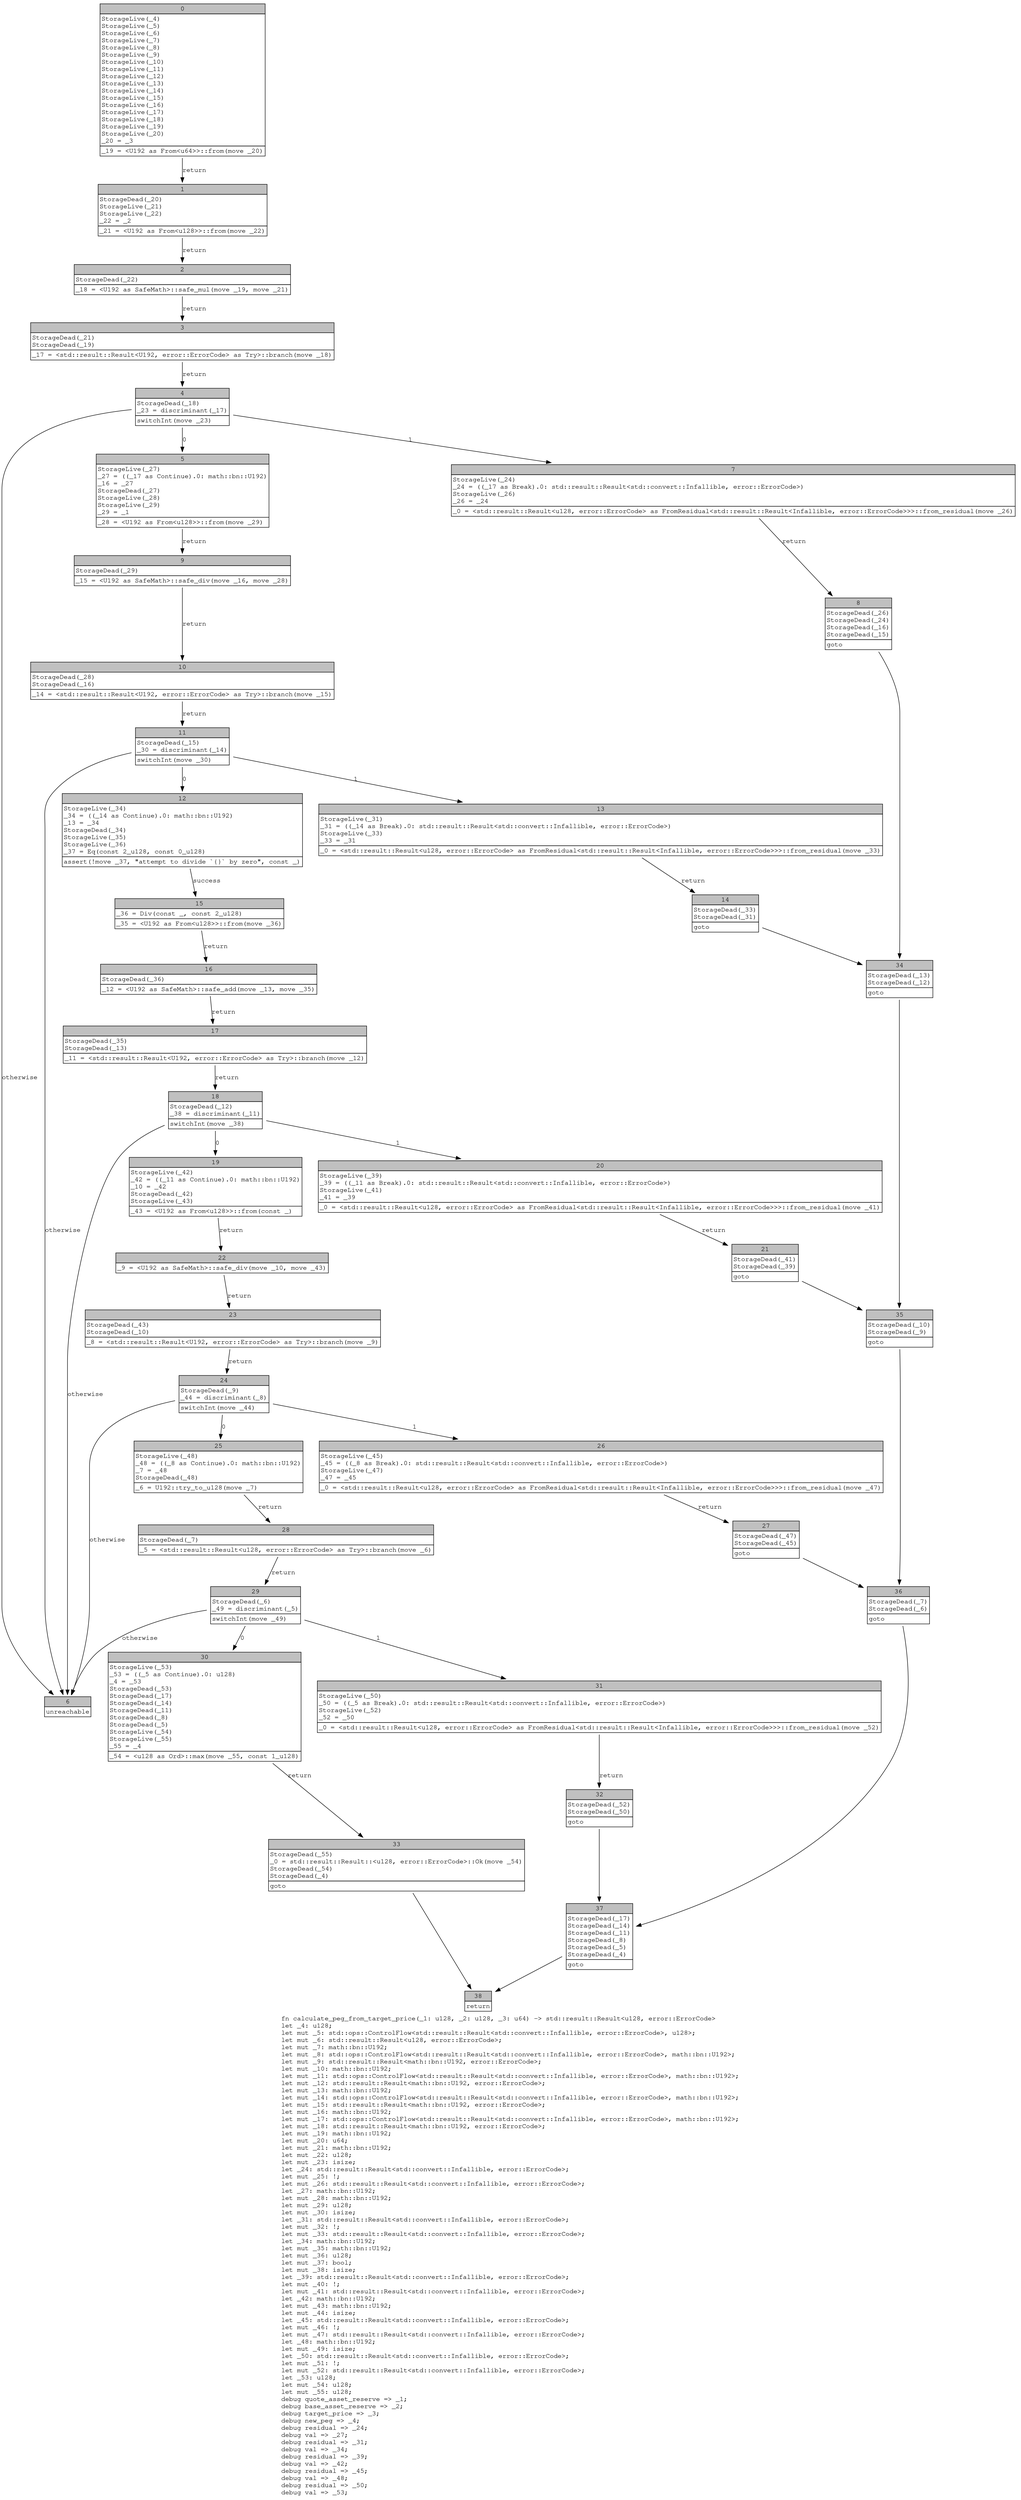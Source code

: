 digraph Mir_0_2709 {
    graph [fontname="Courier, monospace"];
    node [fontname="Courier, monospace"];
    edge [fontname="Courier, monospace"];
    label=<fn calculate_peg_from_target_price(_1: u128, _2: u128, _3: u64) -&gt; std::result::Result&lt;u128, error::ErrorCode&gt;<br align="left"/>let _4: u128;<br align="left"/>let mut _5: std::ops::ControlFlow&lt;std::result::Result&lt;std::convert::Infallible, error::ErrorCode&gt;, u128&gt;;<br align="left"/>let mut _6: std::result::Result&lt;u128, error::ErrorCode&gt;;<br align="left"/>let mut _7: math::bn::U192;<br align="left"/>let mut _8: std::ops::ControlFlow&lt;std::result::Result&lt;std::convert::Infallible, error::ErrorCode&gt;, math::bn::U192&gt;;<br align="left"/>let mut _9: std::result::Result&lt;math::bn::U192, error::ErrorCode&gt;;<br align="left"/>let mut _10: math::bn::U192;<br align="left"/>let mut _11: std::ops::ControlFlow&lt;std::result::Result&lt;std::convert::Infallible, error::ErrorCode&gt;, math::bn::U192&gt;;<br align="left"/>let mut _12: std::result::Result&lt;math::bn::U192, error::ErrorCode&gt;;<br align="left"/>let mut _13: math::bn::U192;<br align="left"/>let mut _14: std::ops::ControlFlow&lt;std::result::Result&lt;std::convert::Infallible, error::ErrorCode&gt;, math::bn::U192&gt;;<br align="left"/>let mut _15: std::result::Result&lt;math::bn::U192, error::ErrorCode&gt;;<br align="left"/>let mut _16: math::bn::U192;<br align="left"/>let mut _17: std::ops::ControlFlow&lt;std::result::Result&lt;std::convert::Infallible, error::ErrorCode&gt;, math::bn::U192&gt;;<br align="left"/>let mut _18: std::result::Result&lt;math::bn::U192, error::ErrorCode&gt;;<br align="left"/>let mut _19: math::bn::U192;<br align="left"/>let mut _20: u64;<br align="left"/>let mut _21: math::bn::U192;<br align="left"/>let mut _22: u128;<br align="left"/>let mut _23: isize;<br align="left"/>let _24: std::result::Result&lt;std::convert::Infallible, error::ErrorCode&gt;;<br align="left"/>let mut _25: !;<br align="left"/>let mut _26: std::result::Result&lt;std::convert::Infallible, error::ErrorCode&gt;;<br align="left"/>let _27: math::bn::U192;<br align="left"/>let mut _28: math::bn::U192;<br align="left"/>let mut _29: u128;<br align="left"/>let mut _30: isize;<br align="left"/>let _31: std::result::Result&lt;std::convert::Infallible, error::ErrorCode&gt;;<br align="left"/>let mut _32: !;<br align="left"/>let mut _33: std::result::Result&lt;std::convert::Infallible, error::ErrorCode&gt;;<br align="left"/>let _34: math::bn::U192;<br align="left"/>let mut _35: math::bn::U192;<br align="left"/>let mut _36: u128;<br align="left"/>let mut _37: bool;<br align="left"/>let mut _38: isize;<br align="left"/>let _39: std::result::Result&lt;std::convert::Infallible, error::ErrorCode&gt;;<br align="left"/>let mut _40: !;<br align="left"/>let mut _41: std::result::Result&lt;std::convert::Infallible, error::ErrorCode&gt;;<br align="left"/>let _42: math::bn::U192;<br align="left"/>let mut _43: math::bn::U192;<br align="left"/>let mut _44: isize;<br align="left"/>let _45: std::result::Result&lt;std::convert::Infallible, error::ErrorCode&gt;;<br align="left"/>let mut _46: !;<br align="left"/>let mut _47: std::result::Result&lt;std::convert::Infallible, error::ErrorCode&gt;;<br align="left"/>let _48: math::bn::U192;<br align="left"/>let mut _49: isize;<br align="left"/>let _50: std::result::Result&lt;std::convert::Infallible, error::ErrorCode&gt;;<br align="left"/>let mut _51: !;<br align="left"/>let mut _52: std::result::Result&lt;std::convert::Infallible, error::ErrorCode&gt;;<br align="left"/>let _53: u128;<br align="left"/>let mut _54: u128;<br align="left"/>let mut _55: u128;<br align="left"/>debug quote_asset_reserve =&gt; _1;<br align="left"/>debug base_asset_reserve =&gt; _2;<br align="left"/>debug target_price =&gt; _3;<br align="left"/>debug new_peg =&gt; _4;<br align="left"/>debug residual =&gt; _24;<br align="left"/>debug val =&gt; _27;<br align="left"/>debug residual =&gt; _31;<br align="left"/>debug val =&gt; _34;<br align="left"/>debug residual =&gt; _39;<br align="left"/>debug val =&gt; _42;<br align="left"/>debug residual =&gt; _45;<br align="left"/>debug val =&gt; _48;<br align="left"/>debug residual =&gt; _50;<br align="left"/>debug val =&gt; _53;<br align="left"/>>;
    bb0__0_2709 [shape="none", label=<<table border="0" cellborder="1" cellspacing="0"><tr><td bgcolor="gray" align="center" colspan="1">0</td></tr><tr><td align="left" balign="left">StorageLive(_4)<br/>StorageLive(_5)<br/>StorageLive(_6)<br/>StorageLive(_7)<br/>StorageLive(_8)<br/>StorageLive(_9)<br/>StorageLive(_10)<br/>StorageLive(_11)<br/>StorageLive(_12)<br/>StorageLive(_13)<br/>StorageLive(_14)<br/>StorageLive(_15)<br/>StorageLive(_16)<br/>StorageLive(_17)<br/>StorageLive(_18)<br/>StorageLive(_19)<br/>StorageLive(_20)<br/>_20 = _3<br/></td></tr><tr><td align="left">_19 = &lt;U192 as From&lt;u64&gt;&gt;::from(move _20)</td></tr></table>>];
    bb1__0_2709 [shape="none", label=<<table border="0" cellborder="1" cellspacing="0"><tr><td bgcolor="gray" align="center" colspan="1">1</td></tr><tr><td align="left" balign="left">StorageDead(_20)<br/>StorageLive(_21)<br/>StorageLive(_22)<br/>_22 = _2<br/></td></tr><tr><td align="left">_21 = &lt;U192 as From&lt;u128&gt;&gt;::from(move _22)</td></tr></table>>];
    bb2__0_2709 [shape="none", label=<<table border="0" cellborder="1" cellspacing="0"><tr><td bgcolor="gray" align="center" colspan="1">2</td></tr><tr><td align="left" balign="left">StorageDead(_22)<br/></td></tr><tr><td align="left">_18 = &lt;U192 as SafeMath&gt;::safe_mul(move _19, move _21)</td></tr></table>>];
    bb3__0_2709 [shape="none", label=<<table border="0" cellborder="1" cellspacing="0"><tr><td bgcolor="gray" align="center" colspan="1">3</td></tr><tr><td align="left" balign="left">StorageDead(_21)<br/>StorageDead(_19)<br/></td></tr><tr><td align="left">_17 = &lt;std::result::Result&lt;U192, error::ErrorCode&gt; as Try&gt;::branch(move _18)</td></tr></table>>];
    bb4__0_2709 [shape="none", label=<<table border="0" cellborder="1" cellspacing="0"><tr><td bgcolor="gray" align="center" colspan="1">4</td></tr><tr><td align="left" balign="left">StorageDead(_18)<br/>_23 = discriminant(_17)<br/></td></tr><tr><td align="left">switchInt(move _23)</td></tr></table>>];
    bb5__0_2709 [shape="none", label=<<table border="0" cellborder="1" cellspacing="0"><tr><td bgcolor="gray" align="center" colspan="1">5</td></tr><tr><td align="left" balign="left">StorageLive(_27)<br/>_27 = ((_17 as Continue).0: math::bn::U192)<br/>_16 = _27<br/>StorageDead(_27)<br/>StorageLive(_28)<br/>StorageLive(_29)<br/>_29 = _1<br/></td></tr><tr><td align="left">_28 = &lt;U192 as From&lt;u128&gt;&gt;::from(move _29)</td></tr></table>>];
    bb6__0_2709 [shape="none", label=<<table border="0" cellborder="1" cellspacing="0"><tr><td bgcolor="gray" align="center" colspan="1">6</td></tr><tr><td align="left">unreachable</td></tr></table>>];
    bb7__0_2709 [shape="none", label=<<table border="0" cellborder="1" cellspacing="0"><tr><td bgcolor="gray" align="center" colspan="1">7</td></tr><tr><td align="left" balign="left">StorageLive(_24)<br/>_24 = ((_17 as Break).0: std::result::Result&lt;std::convert::Infallible, error::ErrorCode&gt;)<br/>StorageLive(_26)<br/>_26 = _24<br/></td></tr><tr><td align="left">_0 = &lt;std::result::Result&lt;u128, error::ErrorCode&gt; as FromResidual&lt;std::result::Result&lt;Infallible, error::ErrorCode&gt;&gt;&gt;::from_residual(move _26)</td></tr></table>>];
    bb8__0_2709 [shape="none", label=<<table border="0" cellborder="1" cellspacing="0"><tr><td bgcolor="gray" align="center" colspan="1">8</td></tr><tr><td align="left" balign="left">StorageDead(_26)<br/>StorageDead(_24)<br/>StorageDead(_16)<br/>StorageDead(_15)<br/></td></tr><tr><td align="left">goto</td></tr></table>>];
    bb9__0_2709 [shape="none", label=<<table border="0" cellborder="1" cellspacing="0"><tr><td bgcolor="gray" align="center" colspan="1">9</td></tr><tr><td align="left" balign="left">StorageDead(_29)<br/></td></tr><tr><td align="left">_15 = &lt;U192 as SafeMath&gt;::safe_div(move _16, move _28)</td></tr></table>>];
    bb10__0_2709 [shape="none", label=<<table border="0" cellborder="1" cellspacing="0"><tr><td bgcolor="gray" align="center" colspan="1">10</td></tr><tr><td align="left" balign="left">StorageDead(_28)<br/>StorageDead(_16)<br/></td></tr><tr><td align="left">_14 = &lt;std::result::Result&lt;U192, error::ErrorCode&gt; as Try&gt;::branch(move _15)</td></tr></table>>];
    bb11__0_2709 [shape="none", label=<<table border="0" cellborder="1" cellspacing="0"><tr><td bgcolor="gray" align="center" colspan="1">11</td></tr><tr><td align="left" balign="left">StorageDead(_15)<br/>_30 = discriminant(_14)<br/></td></tr><tr><td align="left">switchInt(move _30)</td></tr></table>>];
    bb12__0_2709 [shape="none", label=<<table border="0" cellborder="1" cellspacing="0"><tr><td bgcolor="gray" align="center" colspan="1">12</td></tr><tr><td align="left" balign="left">StorageLive(_34)<br/>_34 = ((_14 as Continue).0: math::bn::U192)<br/>_13 = _34<br/>StorageDead(_34)<br/>StorageLive(_35)<br/>StorageLive(_36)<br/>_37 = Eq(const 2_u128, const 0_u128)<br/></td></tr><tr><td align="left">assert(!move _37, &quot;attempt to divide `{}` by zero&quot;, const _)</td></tr></table>>];
    bb13__0_2709 [shape="none", label=<<table border="0" cellborder="1" cellspacing="0"><tr><td bgcolor="gray" align="center" colspan="1">13</td></tr><tr><td align="left" balign="left">StorageLive(_31)<br/>_31 = ((_14 as Break).0: std::result::Result&lt;std::convert::Infallible, error::ErrorCode&gt;)<br/>StorageLive(_33)<br/>_33 = _31<br/></td></tr><tr><td align="left">_0 = &lt;std::result::Result&lt;u128, error::ErrorCode&gt; as FromResidual&lt;std::result::Result&lt;Infallible, error::ErrorCode&gt;&gt;&gt;::from_residual(move _33)</td></tr></table>>];
    bb14__0_2709 [shape="none", label=<<table border="0" cellborder="1" cellspacing="0"><tr><td bgcolor="gray" align="center" colspan="1">14</td></tr><tr><td align="left" balign="left">StorageDead(_33)<br/>StorageDead(_31)<br/></td></tr><tr><td align="left">goto</td></tr></table>>];
    bb15__0_2709 [shape="none", label=<<table border="0" cellborder="1" cellspacing="0"><tr><td bgcolor="gray" align="center" colspan="1">15</td></tr><tr><td align="left" balign="left">_36 = Div(const _, const 2_u128)<br/></td></tr><tr><td align="left">_35 = &lt;U192 as From&lt;u128&gt;&gt;::from(move _36)</td></tr></table>>];
    bb16__0_2709 [shape="none", label=<<table border="0" cellborder="1" cellspacing="0"><tr><td bgcolor="gray" align="center" colspan="1">16</td></tr><tr><td align="left" balign="left">StorageDead(_36)<br/></td></tr><tr><td align="left">_12 = &lt;U192 as SafeMath&gt;::safe_add(move _13, move _35)</td></tr></table>>];
    bb17__0_2709 [shape="none", label=<<table border="0" cellborder="1" cellspacing="0"><tr><td bgcolor="gray" align="center" colspan="1">17</td></tr><tr><td align="left" balign="left">StorageDead(_35)<br/>StorageDead(_13)<br/></td></tr><tr><td align="left">_11 = &lt;std::result::Result&lt;U192, error::ErrorCode&gt; as Try&gt;::branch(move _12)</td></tr></table>>];
    bb18__0_2709 [shape="none", label=<<table border="0" cellborder="1" cellspacing="0"><tr><td bgcolor="gray" align="center" colspan="1">18</td></tr><tr><td align="left" balign="left">StorageDead(_12)<br/>_38 = discriminant(_11)<br/></td></tr><tr><td align="left">switchInt(move _38)</td></tr></table>>];
    bb19__0_2709 [shape="none", label=<<table border="0" cellborder="1" cellspacing="0"><tr><td bgcolor="gray" align="center" colspan="1">19</td></tr><tr><td align="left" balign="left">StorageLive(_42)<br/>_42 = ((_11 as Continue).0: math::bn::U192)<br/>_10 = _42<br/>StorageDead(_42)<br/>StorageLive(_43)<br/></td></tr><tr><td align="left">_43 = &lt;U192 as From&lt;u128&gt;&gt;::from(const _)</td></tr></table>>];
    bb20__0_2709 [shape="none", label=<<table border="0" cellborder="1" cellspacing="0"><tr><td bgcolor="gray" align="center" colspan="1">20</td></tr><tr><td align="left" balign="left">StorageLive(_39)<br/>_39 = ((_11 as Break).0: std::result::Result&lt;std::convert::Infallible, error::ErrorCode&gt;)<br/>StorageLive(_41)<br/>_41 = _39<br/></td></tr><tr><td align="left">_0 = &lt;std::result::Result&lt;u128, error::ErrorCode&gt; as FromResidual&lt;std::result::Result&lt;Infallible, error::ErrorCode&gt;&gt;&gt;::from_residual(move _41)</td></tr></table>>];
    bb21__0_2709 [shape="none", label=<<table border="0" cellborder="1" cellspacing="0"><tr><td bgcolor="gray" align="center" colspan="1">21</td></tr><tr><td align="left" balign="left">StorageDead(_41)<br/>StorageDead(_39)<br/></td></tr><tr><td align="left">goto</td></tr></table>>];
    bb22__0_2709 [shape="none", label=<<table border="0" cellborder="1" cellspacing="0"><tr><td bgcolor="gray" align="center" colspan="1">22</td></tr><tr><td align="left">_9 = &lt;U192 as SafeMath&gt;::safe_div(move _10, move _43)</td></tr></table>>];
    bb23__0_2709 [shape="none", label=<<table border="0" cellborder="1" cellspacing="0"><tr><td bgcolor="gray" align="center" colspan="1">23</td></tr><tr><td align="left" balign="left">StorageDead(_43)<br/>StorageDead(_10)<br/></td></tr><tr><td align="left">_8 = &lt;std::result::Result&lt;U192, error::ErrorCode&gt; as Try&gt;::branch(move _9)</td></tr></table>>];
    bb24__0_2709 [shape="none", label=<<table border="0" cellborder="1" cellspacing="0"><tr><td bgcolor="gray" align="center" colspan="1">24</td></tr><tr><td align="left" balign="left">StorageDead(_9)<br/>_44 = discriminant(_8)<br/></td></tr><tr><td align="left">switchInt(move _44)</td></tr></table>>];
    bb25__0_2709 [shape="none", label=<<table border="0" cellborder="1" cellspacing="0"><tr><td bgcolor="gray" align="center" colspan="1">25</td></tr><tr><td align="left" balign="left">StorageLive(_48)<br/>_48 = ((_8 as Continue).0: math::bn::U192)<br/>_7 = _48<br/>StorageDead(_48)<br/></td></tr><tr><td align="left">_6 = U192::try_to_u128(move _7)</td></tr></table>>];
    bb26__0_2709 [shape="none", label=<<table border="0" cellborder="1" cellspacing="0"><tr><td bgcolor="gray" align="center" colspan="1">26</td></tr><tr><td align="left" balign="left">StorageLive(_45)<br/>_45 = ((_8 as Break).0: std::result::Result&lt;std::convert::Infallible, error::ErrorCode&gt;)<br/>StorageLive(_47)<br/>_47 = _45<br/></td></tr><tr><td align="left">_0 = &lt;std::result::Result&lt;u128, error::ErrorCode&gt; as FromResidual&lt;std::result::Result&lt;Infallible, error::ErrorCode&gt;&gt;&gt;::from_residual(move _47)</td></tr></table>>];
    bb27__0_2709 [shape="none", label=<<table border="0" cellborder="1" cellspacing="0"><tr><td bgcolor="gray" align="center" colspan="1">27</td></tr><tr><td align="left" balign="left">StorageDead(_47)<br/>StorageDead(_45)<br/></td></tr><tr><td align="left">goto</td></tr></table>>];
    bb28__0_2709 [shape="none", label=<<table border="0" cellborder="1" cellspacing="0"><tr><td bgcolor="gray" align="center" colspan="1">28</td></tr><tr><td align="left" balign="left">StorageDead(_7)<br/></td></tr><tr><td align="left">_5 = &lt;std::result::Result&lt;u128, error::ErrorCode&gt; as Try&gt;::branch(move _6)</td></tr></table>>];
    bb29__0_2709 [shape="none", label=<<table border="0" cellborder="1" cellspacing="0"><tr><td bgcolor="gray" align="center" colspan="1">29</td></tr><tr><td align="left" balign="left">StorageDead(_6)<br/>_49 = discriminant(_5)<br/></td></tr><tr><td align="left">switchInt(move _49)</td></tr></table>>];
    bb30__0_2709 [shape="none", label=<<table border="0" cellborder="1" cellspacing="0"><tr><td bgcolor="gray" align="center" colspan="1">30</td></tr><tr><td align="left" balign="left">StorageLive(_53)<br/>_53 = ((_5 as Continue).0: u128)<br/>_4 = _53<br/>StorageDead(_53)<br/>StorageDead(_17)<br/>StorageDead(_14)<br/>StorageDead(_11)<br/>StorageDead(_8)<br/>StorageDead(_5)<br/>StorageLive(_54)<br/>StorageLive(_55)<br/>_55 = _4<br/></td></tr><tr><td align="left">_54 = &lt;u128 as Ord&gt;::max(move _55, const 1_u128)</td></tr></table>>];
    bb31__0_2709 [shape="none", label=<<table border="0" cellborder="1" cellspacing="0"><tr><td bgcolor="gray" align="center" colspan="1">31</td></tr><tr><td align="left" balign="left">StorageLive(_50)<br/>_50 = ((_5 as Break).0: std::result::Result&lt;std::convert::Infallible, error::ErrorCode&gt;)<br/>StorageLive(_52)<br/>_52 = _50<br/></td></tr><tr><td align="left">_0 = &lt;std::result::Result&lt;u128, error::ErrorCode&gt; as FromResidual&lt;std::result::Result&lt;Infallible, error::ErrorCode&gt;&gt;&gt;::from_residual(move _52)</td></tr></table>>];
    bb32__0_2709 [shape="none", label=<<table border="0" cellborder="1" cellspacing="0"><tr><td bgcolor="gray" align="center" colspan="1">32</td></tr><tr><td align="left" balign="left">StorageDead(_52)<br/>StorageDead(_50)<br/></td></tr><tr><td align="left">goto</td></tr></table>>];
    bb33__0_2709 [shape="none", label=<<table border="0" cellborder="1" cellspacing="0"><tr><td bgcolor="gray" align="center" colspan="1">33</td></tr><tr><td align="left" balign="left">StorageDead(_55)<br/>_0 = std::result::Result::&lt;u128, error::ErrorCode&gt;::Ok(move _54)<br/>StorageDead(_54)<br/>StorageDead(_4)<br/></td></tr><tr><td align="left">goto</td></tr></table>>];
    bb34__0_2709 [shape="none", label=<<table border="0" cellborder="1" cellspacing="0"><tr><td bgcolor="gray" align="center" colspan="1">34</td></tr><tr><td align="left" balign="left">StorageDead(_13)<br/>StorageDead(_12)<br/></td></tr><tr><td align="left">goto</td></tr></table>>];
    bb35__0_2709 [shape="none", label=<<table border="0" cellborder="1" cellspacing="0"><tr><td bgcolor="gray" align="center" colspan="1">35</td></tr><tr><td align="left" balign="left">StorageDead(_10)<br/>StorageDead(_9)<br/></td></tr><tr><td align="left">goto</td></tr></table>>];
    bb36__0_2709 [shape="none", label=<<table border="0" cellborder="1" cellspacing="0"><tr><td bgcolor="gray" align="center" colspan="1">36</td></tr><tr><td align="left" balign="left">StorageDead(_7)<br/>StorageDead(_6)<br/></td></tr><tr><td align="left">goto</td></tr></table>>];
    bb37__0_2709 [shape="none", label=<<table border="0" cellborder="1" cellspacing="0"><tr><td bgcolor="gray" align="center" colspan="1">37</td></tr><tr><td align="left" balign="left">StorageDead(_17)<br/>StorageDead(_14)<br/>StorageDead(_11)<br/>StorageDead(_8)<br/>StorageDead(_5)<br/>StorageDead(_4)<br/></td></tr><tr><td align="left">goto</td></tr></table>>];
    bb38__0_2709 [shape="none", label=<<table border="0" cellborder="1" cellspacing="0"><tr><td bgcolor="gray" align="center" colspan="1">38</td></tr><tr><td align="left">return</td></tr></table>>];
    bb0__0_2709 -> bb1__0_2709 [label="return"];
    bb1__0_2709 -> bb2__0_2709 [label="return"];
    bb2__0_2709 -> bb3__0_2709 [label="return"];
    bb3__0_2709 -> bb4__0_2709 [label="return"];
    bb4__0_2709 -> bb5__0_2709 [label="0"];
    bb4__0_2709 -> bb7__0_2709 [label="1"];
    bb4__0_2709 -> bb6__0_2709 [label="otherwise"];
    bb5__0_2709 -> bb9__0_2709 [label="return"];
    bb7__0_2709 -> bb8__0_2709 [label="return"];
    bb8__0_2709 -> bb34__0_2709 [label=""];
    bb9__0_2709 -> bb10__0_2709 [label="return"];
    bb10__0_2709 -> bb11__0_2709 [label="return"];
    bb11__0_2709 -> bb12__0_2709 [label="0"];
    bb11__0_2709 -> bb13__0_2709 [label="1"];
    bb11__0_2709 -> bb6__0_2709 [label="otherwise"];
    bb12__0_2709 -> bb15__0_2709 [label="success"];
    bb13__0_2709 -> bb14__0_2709 [label="return"];
    bb14__0_2709 -> bb34__0_2709 [label=""];
    bb15__0_2709 -> bb16__0_2709 [label="return"];
    bb16__0_2709 -> bb17__0_2709 [label="return"];
    bb17__0_2709 -> bb18__0_2709 [label="return"];
    bb18__0_2709 -> bb19__0_2709 [label="0"];
    bb18__0_2709 -> bb20__0_2709 [label="1"];
    bb18__0_2709 -> bb6__0_2709 [label="otherwise"];
    bb19__0_2709 -> bb22__0_2709 [label="return"];
    bb20__0_2709 -> bb21__0_2709 [label="return"];
    bb21__0_2709 -> bb35__0_2709 [label=""];
    bb22__0_2709 -> bb23__0_2709 [label="return"];
    bb23__0_2709 -> bb24__0_2709 [label="return"];
    bb24__0_2709 -> bb25__0_2709 [label="0"];
    bb24__0_2709 -> bb26__0_2709 [label="1"];
    bb24__0_2709 -> bb6__0_2709 [label="otherwise"];
    bb25__0_2709 -> bb28__0_2709 [label="return"];
    bb26__0_2709 -> bb27__0_2709 [label="return"];
    bb27__0_2709 -> bb36__0_2709 [label=""];
    bb28__0_2709 -> bb29__0_2709 [label="return"];
    bb29__0_2709 -> bb30__0_2709 [label="0"];
    bb29__0_2709 -> bb31__0_2709 [label="1"];
    bb29__0_2709 -> bb6__0_2709 [label="otherwise"];
    bb30__0_2709 -> bb33__0_2709 [label="return"];
    bb31__0_2709 -> bb32__0_2709 [label="return"];
    bb32__0_2709 -> bb37__0_2709 [label=""];
    bb33__0_2709 -> bb38__0_2709 [label=""];
    bb34__0_2709 -> bb35__0_2709 [label=""];
    bb35__0_2709 -> bb36__0_2709 [label=""];
    bb36__0_2709 -> bb37__0_2709 [label=""];
    bb37__0_2709 -> bb38__0_2709 [label=""];
}
